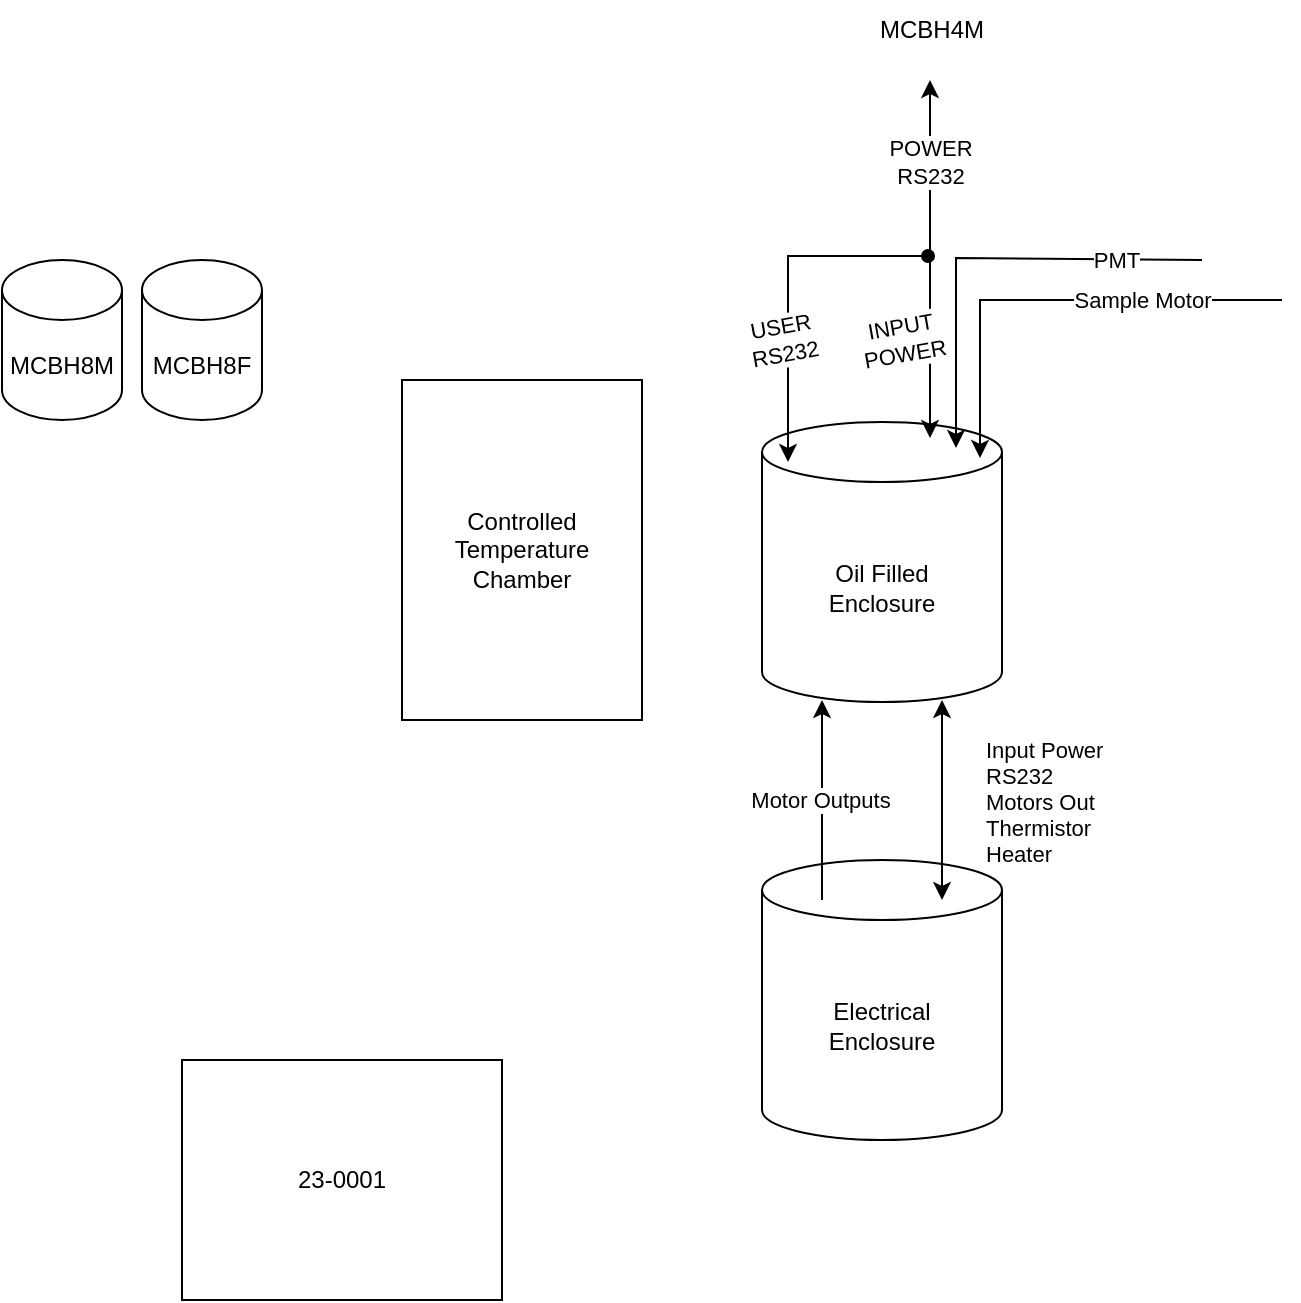 <mxfile version="20.8.23" type="github">
  <diagram name="Page-1" id="7e0a89b8-554c-2b80-1dc8-d5c74ca68de4">
    <mxGraphModel dx="385" dy="553" grid="1" gridSize="10" guides="1" tooltips="1" connect="1" arrows="1" fold="1" page="1" pageScale="1" pageWidth="1100" pageHeight="850" background="none" math="0" shadow="0">
      <root>
        <mxCell id="0" />
        <mxCell id="1" parent="0" />
        <mxCell id="8wuc50-cAhY-tL6VJsR6-7" value="Electrical&lt;br&gt;Enclosure" style="shape=cylinder3;whiteSpace=wrap;html=1;boundedLbl=1;backgroundOutline=1;size=15;" vertex="1" parent="1">
          <mxGeometry x="420" y="520" width="120" height="140" as="geometry" />
        </mxCell>
        <mxCell id="8wuc50-cAhY-tL6VJsR6-3" value="Controlled&lt;br&gt;Temperature&lt;br&gt;Chamber" style="rounded=0;whiteSpace=wrap;html=1;" vertex="1" parent="1">
          <mxGeometry x="240" y="280" width="120" height="170" as="geometry" />
        </mxCell>
        <mxCell id="8wuc50-cAhY-tL6VJsR6-4" value="23-0001" style="rounded=0;whiteSpace=wrap;html=1;" vertex="1" parent="1">
          <mxGeometry x="130" y="620" width="160" height="120" as="geometry" />
        </mxCell>
        <mxCell id="8wuc50-cAhY-tL6VJsR6-5" value="MCBH8M" style="shape=cylinder3;whiteSpace=wrap;html=1;boundedLbl=1;backgroundOutline=1;size=15;" vertex="1" parent="1">
          <mxGeometry x="40" y="220" width="60" height="80" as="geometry" />
        </mxCell>
        <mxCell id="8wuc50-cAhY-tL6VJsR6-6" value="MCBH8F" style="shape=cylinder3;whiteSpace=wrap;html=1;boundedLbl=1;backgroundOutline=1;size=15;" vertex="1" parent="1">
          <mxGeometry x="110" y="220" width="60" height="80" as="geometry" />
        </mxCell>
        <mxCell id="8wuc50-cAhY-tL6VJsR6-11" style="edgeStyle=orthogonalEdgeStyle;rounded=0;orthogonalLoop=1;jettySize=auto;html=1;exitX=0.25;exitY=0.143;exitDx=0;exitDy=0;exitPerimeter=0;" edge="1" parent="1" source="8wuc50-cAhY-tL6VJsR6-7">
          <mxGeometry relative="1" as="geometry">
            <mxPoint x="430" y="530" as="sourcePoint" />
            <mxPoint x="450" y="440" as="targetPoint" />
          </mxGeometry>
        </mxCell>
        <mxCell id="8wuc50-cAhY-tL6VJsR6-22" value="Motor Outputs" style="edgeLabel;html=1;align=center;verticalAlign=middle;resizable=0;points=[];" vertex="1" connectable="0" parent="8wuc50-cAhY-tL6VJsR6-11">
          <mxGeometry x="0.159" y="1" relative="1" as="geometry">
            <mxPoint y="8" as="offset" />
          </mxGeometry>
        </mxCell>
        <mxCell id="8wuc50-cAhY-tL6VJsR6-9" value="Oil Filled&lt;br&gt;Enclosure" style="shape=cylinder3;whiteSpace=wrap;html=1;boundedLbl=1;backgroundOutline=1;size=15;" vertex="1" parent="1">
          <mxGeometry x="420" y="301" width="120" height="140" as="geometry" />
        </mxCell>
        <mxCell id="8wuc50-cAhY-tL6VJsR6-15" style="edgeStyle=orthogonalEdgeStyle;rounded=0;orthogonalLoop=1;jettySize=auto;html=1;exitX=0.25;exitY=0.143;exitDx=0;exitDy=0;exitPerimeter=0;startArrow=classic;startFill=1;" edge="1" parent="1">
          <mxGeometry relative="1" as="geometry">
            <mxPoint x="510" y="540" as="sourcePoint" />
            <mxPoint x="510" y="440" as="targetPoint" />
          </mxGeometry>
        </mxCell>
        <mxCell id="8wuc50-cAhY-tL6VJsR6-16" value="Input Power&lt;br&gt;RS232&lt;br&gt;Motors Out&lt;br&gt;Thermistor&lt;br&gt;Heater" style="edgeLabel;html=1;align=left;verticalAlign=middle;resizable=0;points=[];" vertex="1" connectable="0" parent="8wuc50-cAhY-tL6VJsR6-15">
          <mxGeometry x="-0.247" y="1" relative="1" as="geometry">
            <mxPoint x="21" y="-12" as="offset" />
          </mxGeometry>
        </mxCell>
        <mxCell id="8wuc50-cAhY-tL6VJsR6-23" value="" style="endArrow=oval;startArrow=classic;html=1;rounded=0;startFill=1;endFill=1;" edge="1" parent="1">
          <mxGeometry width="50" height="50" relative="1" as="geometry">
            <mxPoint x="433" y="321" as="sourcePoint" />
            <mxPoint x="503" y="218" as="targetPoint" />
            <Array as="points">
              <mxPoint x="433" y="218" />
            </Array>
          </mxGeometry>
        </mxCell>
        <mxCell id="8wuc50-cAhY-tL6VJsR6-25" value="USER&lt;br&gt;RS232" style="edgeLabel;html=1;align=center;verticalAlign=middle;resizable=0;points=[];rotation=-10;" vertex="1" connectable="0" parent="8wuc50-cAhY-tL6VJsR6-23">
          <mxGeometry x="-0.242" y="1" relative="1" as="geometry">
            <mxPoint x="-2" y="4" as="offset" />
          </mxGeometry>
        </mxCell>
        <mxCell id="8wuc50-cAhY-tL6VJsR6-24" value="" style="endArrow=classic;html=1;rounded=0;startArrow=classic;startFill=1;" edge="1" parent="1">
          <mxGeometry width="50" height="50" relative="1" as="geometry">
            <mxPoint x="504" y="130" as="sourcePoint" />
            <mxPoint x="504" y="309" as="targetPoint" />
          </mxGeometry>
        </mxCell>
        <mxCell id="8wuc50-cAhY-tL6VJsR6-26" value="INPUT&lt;br&gt;POWER" style="edgeLabel;html=1;align=center;verticalAlign=middle;resizable=0;points=[];rotation=-10;" vertex="1" connectable="0" parent="8wuc50-cAhY-tL6VJsR6-24">
          <mxGeometry x="0.238" y="-2" relative="1" as="geometry">
            <mxPoint x="-12" y="19" as="offset" />
          </mxGeometry>
        </mxCell>
        <mxCell id="8wuc50-cAhY-tL6VJsR6-27" value="POWER&lt;br&gt;RS232" style="edgeLabel;html=1;align=center;verticalAlign=middle;resizable=0;points=[];" vertex="1" connectable="0" parent="8wuc50-cAhY-tL6VJsR6-24">
          <mxGeometry x="-0.617" relative="1" as="geometry">
            <mxPoint y="6" as="offset" />
          </mxGeometry>
        </mxCell>
        <mxCell id="8wuc50-cAhY-tL6VJsR6-28" value="" style="endArrow=classic;html=1;rounded=0;" edge="1" parent="1">
          <mxGeometry width="50" height="50" relative="1" as="geometry">
            <mxPoint x="640" y="220" as="sourcePoint" />
            <mxPoint x="517" y="314" as="targetPoint" />
            <Array as="points">
              <mxPoint x="517" y="219" />
            </Array>
          </mxGeometry>
        </mxCell>
        <mxCell id="8wuc50-cAhY-tL6VJsR6-30" value="PMT" style="edgeLabel;html=1;align=center;verticalAlign=middle;resizable=0;points=[];" vertex="1" connectable="0" parent="8wuc50-cAhY-tL6VJsR6-28">
          <mxGeometry x="-0.6" relative="1" as="geometry">
            <mxPoint as="offset" />
          </mxGeometry>
        </mxCell>
        <mxCell id="8wuc50-cAhY-tL6VJsR6-29" value="" style="endArrow=classic;html=1;rounded=0;" edge="1" parent="1">
          <mxGeometry width="50" height="50" relative="1" as="geometry">
            <mxPoint x="680" y="240" as="sourcePoint" />
            <mxPoint x="529" y="319" as="targetPoint" />
            <Array as="points">
              <mxPoint x="590" y="240" />
              <mxPoint x="529" y="240" />
            </Array>
          </mxGeometry>
        </mxCell>
        <mxCell id="8wuc50-cAhY-tL6VJsR6-31" value="Sample Motor" style="edgeLabel;html=1;align=center;verticalAlign=middle;resizable=0;points=[];" vertex="1" connectable="0" parent="8wuc50-cAhY-tL6VJsR6-29">
          <mxGeometry x="-0.64" relative="1" as="geometry">
            <mxPoint x="-29" as="offset" />
          </mxGeometry>
        </mxCell>
        <mxCell id="8wuc50-cAhY-tL6VJsR6-32" value="MCBH4M" style="text;strokeColor=none;align=center;fillColor=none;html=1;verticalAlign=middle;whiteSpace=wrap;rounded=0;" vertex="1" parent="1">
          <mxGeometry x="470" y="90" width="70" height="30" as="geometry" />
        </mxCell>
      </root>
    </mxGraphModel>
  </diagram>
</mxfile>
